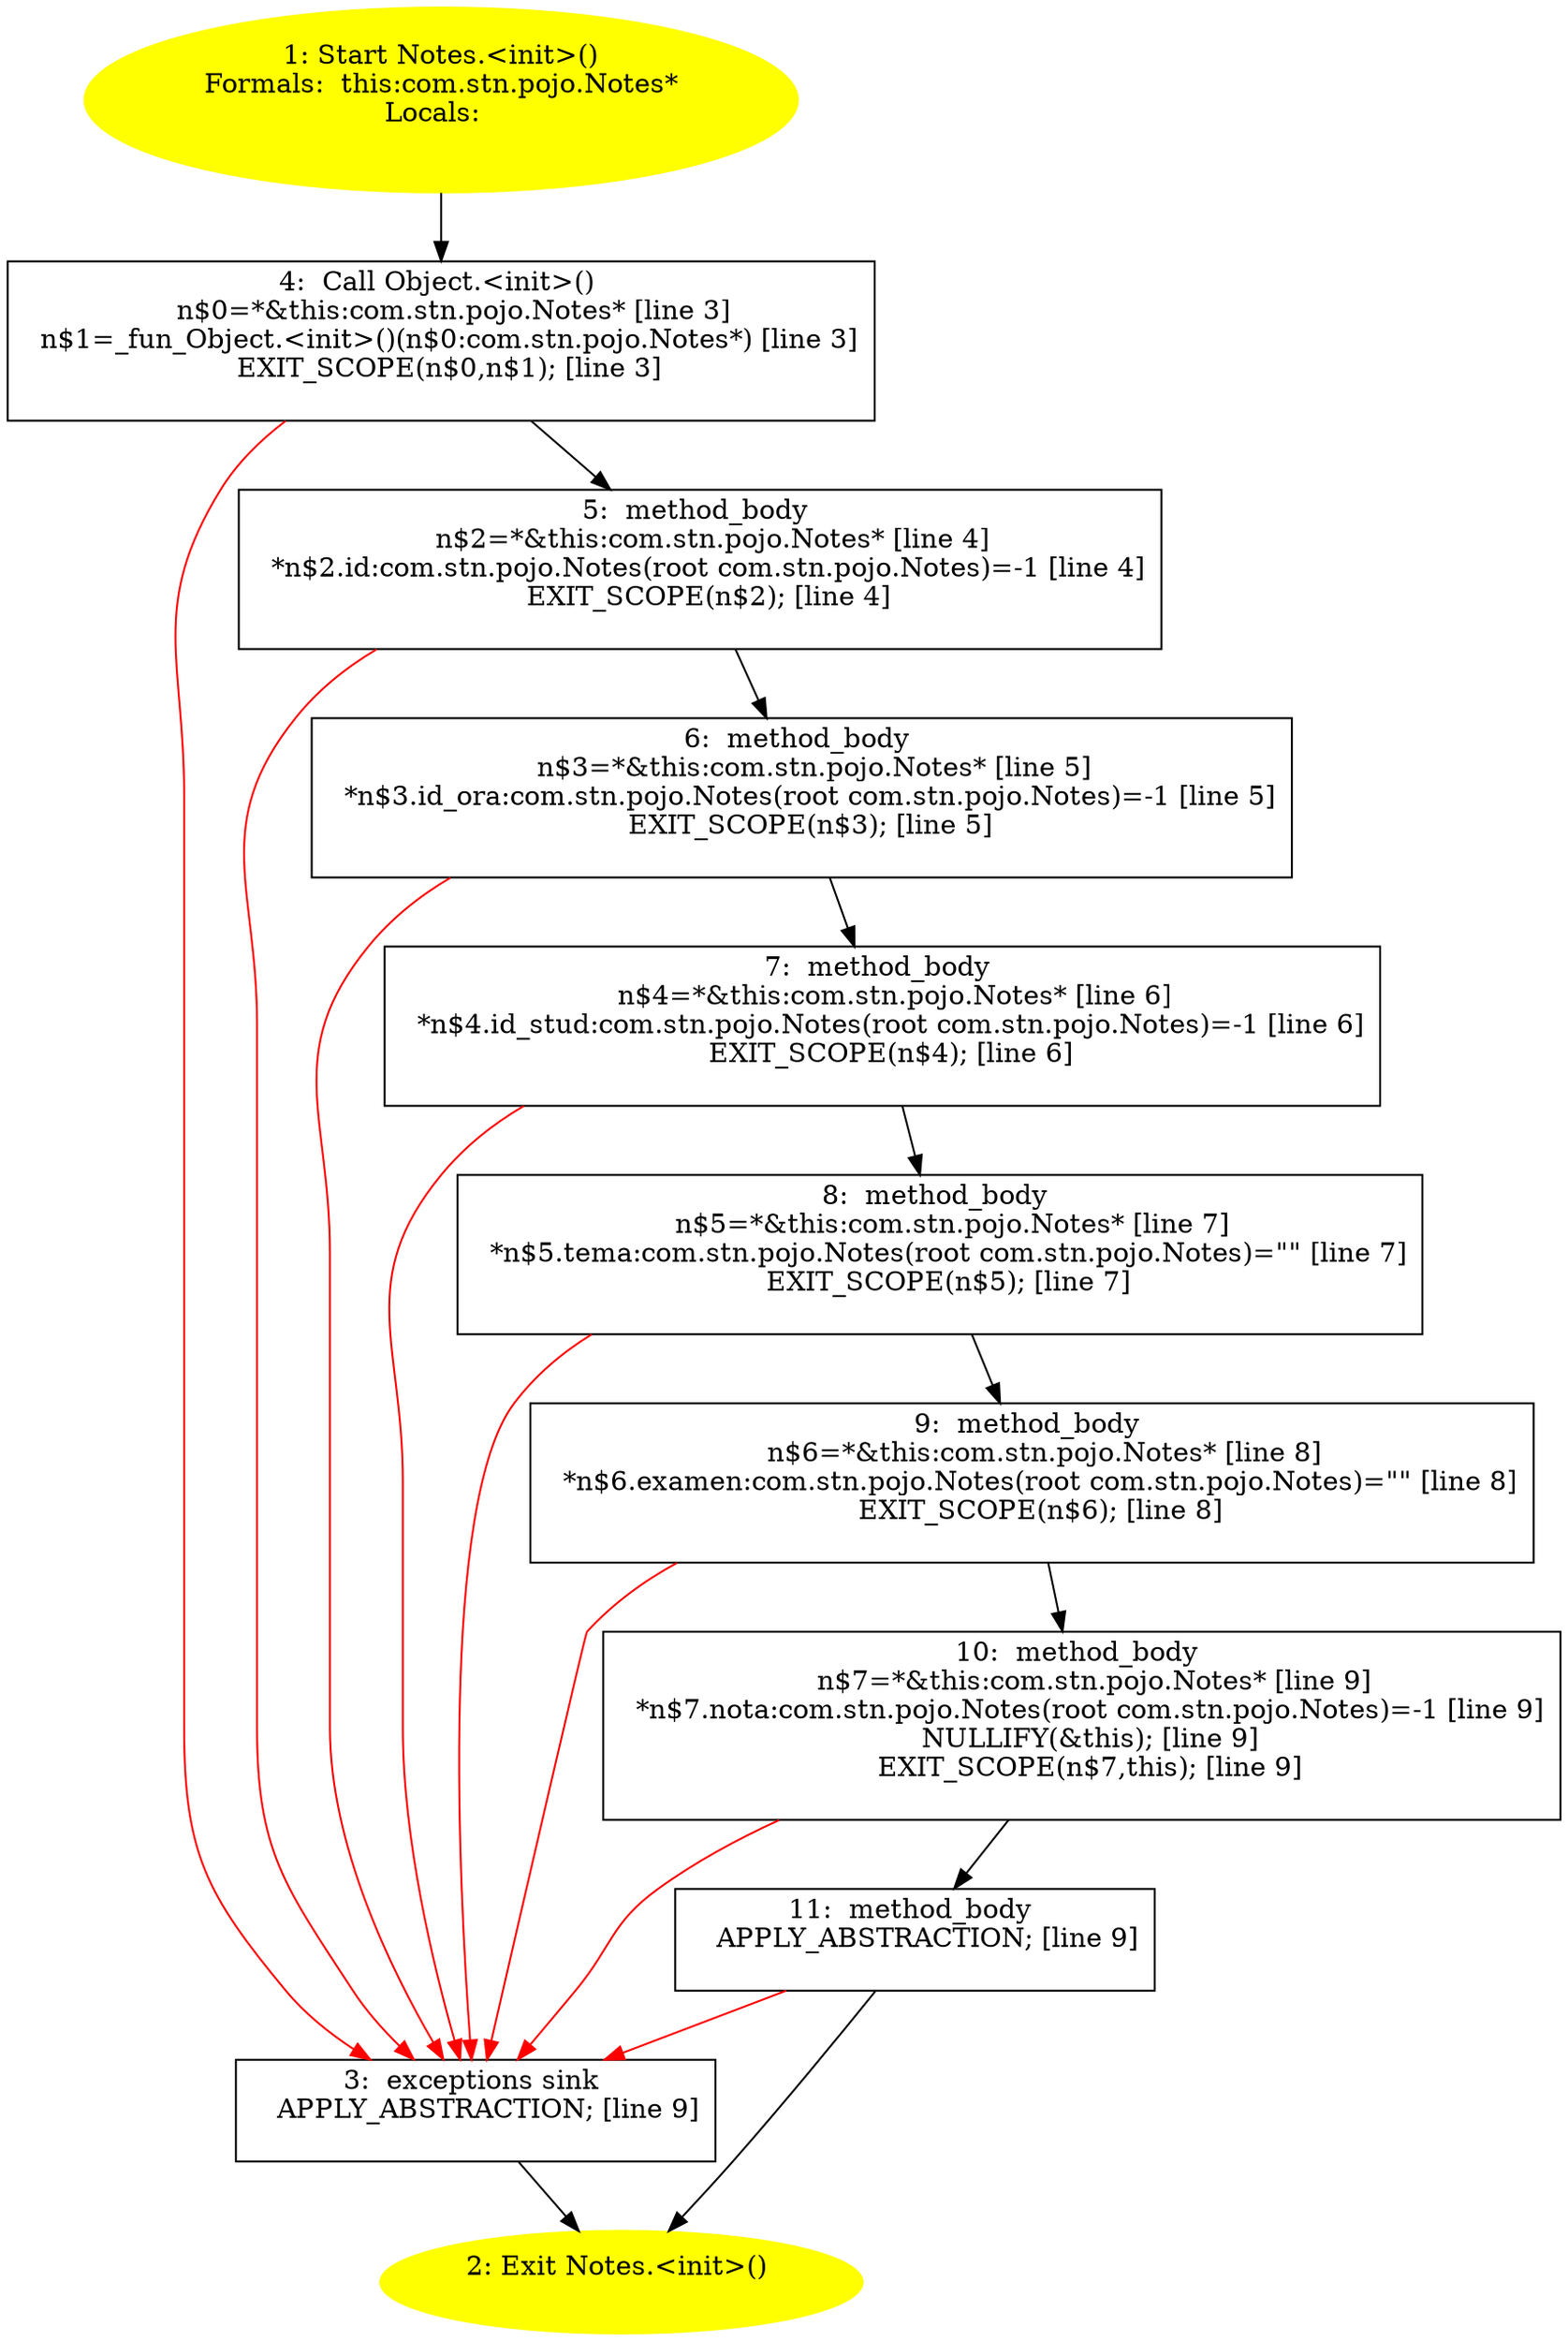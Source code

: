 /* @generated */
digraph cfg {
"com.stn.pojo.Notes.<init>().b675f2680afe6f877fe67259d27ae15a_1" [label="1: Start Notes.<init>()\nFormals:  this:com.stn.pojo.Notes*\nLocals:  \n  " color=yellow style=filled]
	

	 "com.stn.pojo.Notes.<init>().b675f2680afe6f877fe67259d27ae15a_1" -> "com.stn.pojo.Notes.<init>().b675f2680afe6f877fe67259d27ae15a_4" ;
"com.stn.pojo.Notes.<init>().b675f2680afe6f877fe67259d27ae15a_2" [label="2: Exit Notes.<init>() \n  " color=yellow style=filled]
	

"com.stn.pojo.Notes.<init>().b675f2680afe6f877fe67259d27ae15a_3" [label="3:  exceptions sink \n   APPLY_ABSTRACTION; [line 9]\n " shape="box"]
	

	 "com.stn.pojo.Notes.<init>().b675f2680afe6f877fe67259d27ae15a_3" -> "com.stn.pojo.Notes.<init>().b675f2680afe6f877fe67259d27ae15a_2" ;
"com.stn.pojo.Notes.<init>().b675f2680afe6f877fe67259d27ae15a_4" [label="4:  Call Object.<init>() \n   n$0=*&this:com.stn.pojo.Notes* [line 3]\n  n$1=_fun_Object.<init>()(n$0:com.stn.pojo.Notes*) [line 3]\n  EXIT_SCOPE(n$0,n$1); [line 3]\n " shape="box"]
	

	 "com.stn.pojo.Notes.<init>().b675f2680afe6f877fe67259d27ae15a_4" -> "com.stn.pojo.Notes.<init>().b675f2680afe6f877fe67259d27ae15a_5" ;
	 "com.stn.pojo.Notes.<init>().b675f2680afe6f877fe67259d27ae15a_4" -> "com.stn.pojo.Notes.<init>().b675f2680afe6f877fe67259d27ae15a_3" [color="red" ];
"com.stn.pojo.Notes.<init>().b675f2680afe6f877fe67259d27ae15a_5" [label="5:  method_body \n   n$2=*&this:com.stn.pojo.Notes* [line 4]\n  *n$2.id:com.stn.pojo.Notes(root com.stn.pojo.Notes)=-1 [line 4]\n  EXIT_SCOPE(n$2); [line 4]\n " shape="box"]
	

	 "com.stn.pojo.Notes.<init>().b675f2680afe6f877fe67259d27ae15a_5" -> "com.stn.pojo.Notes.<init>().b675f2680afe6f877fe67259d27ae15a_6" ;
	 "com.stn.pojo.Notes.<init>().b675f2680afe6f877fe67259d27ae15a_5" -> "com.stn.pojo.Notes.<init>().b675f2680afe6f877fe67259d27ae15a_3" [color="red" ];
"com.stn.pojo.Notes.<init>().b675f2680afe6f877fe67259d27ae15a_6" [label="6:  method_body \n   n$3=*&this:com.stn.pojo.Notes* [line 5]\n  *n$3.id_ora:com.stn.pojo.Notes(root com.stn.pojo.Notes)=-1 [line 5]\n  EXIT_SCOPE(n$3); [line 5]\n " shape="box"]
	

	 "com.stn.pojo.Notes.<init>().b675f2680afe6f877fe67259d27ae15a_6" -> "com.stn.pojo.Notes.<init>().b675f2680afe6f877fe67259d27ae15a_7" ;
	 "com.stn.pojo.Notes.<init>().b675f2680afe6f877fe67259d27ae15a_6" -> "com.stn.pojo.Notes.<init>().b675f2680afe6f877fe67259d27ae15a_3" [color="red" ];
"com.stn.pojo.Notes.<init>().b675f2680afe6f877fe67259d27ae15a_7" [label="7:  method_body \n   n$4=*&this:com.stn.pojo.Notes* [line 6]\n  *n$4.id_stud:com.stn.pojo.Notes(root com.stn.pojo.Notes)=-1 [line 6]\n  EXIT_SCOPE(n$4); [line 6]\n " shape="box"]
	

	 "com.stn.pojo.Notes.<init>().b675f2680afe6f877fe67259d27ae15a_7" -> "com.stn.pojo.Notes.<init>().b675f2680afe6f877fe67259d27ae15a_8" ;
	 "com.stn.pojo.Notes.<init>().b675f2680afe6f877fe67259d27ae15a_7" -> "com.stn.pojo.Notes.<init>().b675f2680afe6f877fe67259d27ae15a_3" [color="red" ];
"com.stn.pojo.Notes.<init>().b675f2680afe6f877fe67259d27ae15a_8" [label="8:  method_body \n   n$5=*&this:com.stn.pojo.Notes* [line 7]\n  *n$5.tema:com.stn.pojo.Notes(root com.stn.pojo.Notes)=\"\" [line 7]\n  EXIT_SCOPE(n$5); [line 7]\n " shape="box"]
	

	 "com.stn.pojo.Notes.<init>().b675f2680afe6f877fe67259d27ae15a_8" -> "com.stn.pojo.Notes.<init>().b675f2680afe6f877fe67259d27ae15a_9" ;
	 "com.stn.pojo.Notes.<init>().b675f2680afe6f877fe67259d27ae15a_8" -> "com.stn.pojo.Notes.<init>().b675f2680afe6f877fe67259d27ae15a_3" [color="red" ];
"com.stn.pojo.Notes.<init>().b675f2680afe6f877fe67259d27ae15a_9" [label="9:  method_body \n   n$6=*&this:com.stn.pojo.Notes* [line 8]\n  *n$6.examen:com.stn.pojo.Notes(root com.stn.pojo.Notes)=\"\" [line 8]\n  EXIT_SCOPE(n$6); [line 8]\n " shape="box"]
	

	 "com.stn.pojo.Notes.<init>().b675f2680afe6f877fe67259d27ae15a_9" -> "com.stn.pojo.Notes.<init>().b675f2680afe6f877fe67259d27ae15a_10" ;
	 "com.stn.pojo.Notes.<init>().b675f2680afe6f877fe67259d27ae15a_9" -> "com.stn.pojo.Notes.<init>().b675f2680afe6f877fe67259d27ae15a_3" [color="red" ];
"com.stn.pojo.Notes.<init>().b675f2680afe6f877fe67259d27ae15a_10" [label="10:  method_body \n   n$7=*&this:com.stn.pojo.Notes* [line 9]\n  *n$7.nota:com.stn.pojo.Notes(root com.stn.pojo.Notes)=-1 [line 9]\n  NULLIFY(&this); [line 9]\n  EXIT_SCOPE(n$7,this); [line 9]\n " shape="box"]
	

	 "com.stn.pojo.Notes.<init>().b675f2680afe6f877fe67259d27ae15a_10" -> "com.stn.pojo.Notes.<init>().b675f2680afe6f877fe67259d27ae15a_11" ;
	 "com.stn.pojo.Notes.<init>().b675f2680afe6f877fe67259d27ae15a_10" -> "com.stn.pojo.Notes.<init>().b675f2680afe6f877fe67259d27ae15a_3" [color="red" ];
"com.stn.pojo.Notes.<init>().b675f2680afe6f877fe67259d27ae15a_11" [label="11:  method_body \n   APPLY_ABSTRACTION; [line 9]\n " shape="box"]
	

	 "com.stn.pojo.Notes.<init>().b675f2680afe6f877fe67259d27ae15a_11" -> "com.stn.pojo.Notes.<init>().b675f2680afe6f877fe67259d27ae15a_2" ;
	 "com.stn.pojo.Notes.<init>().b675f2680afe6f877fe67259d27ae15a_11" -> "com.stn.pojo.Notes.<init>().b675f2680afe6f877fe67259d27ae15a_3" [color="red" ];
}
